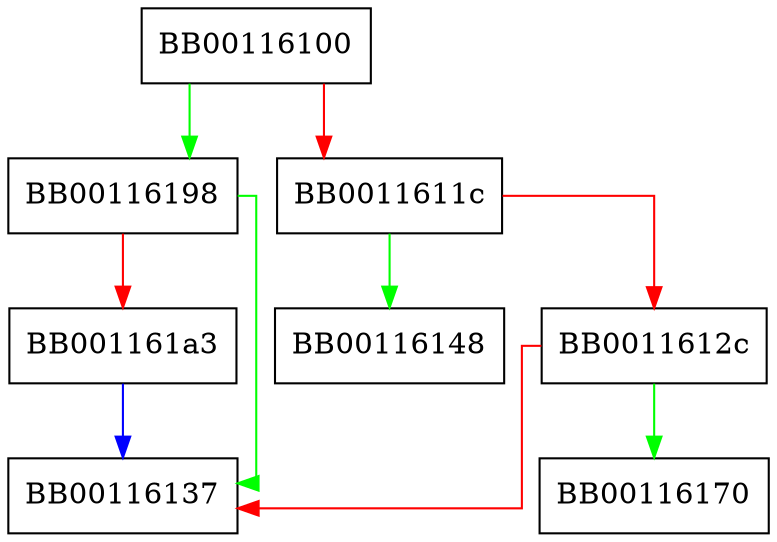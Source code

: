 digraph FUN_00116100 {
  node [shape="box"];
  graph [splines=ortho];
  BB00116100 -> BB00116198 [color="green"];
  BB00116100 -> BB0011611c [color="red"];
  BB0011611c -> BB00116148 [color="green"];
  BB0011611c -> BB0011612c [color="red"];
  BB0011612c -> BB00116170 [color="green"];
  BB0011612c -> BB00116137 [color="red"];
  BB00116198 -> BB00116137 [color="green"];
  BB00116198 -> BB001161a3 [color="red"];
  BB001161a3 -> BB00116137 [color="blue"];
}